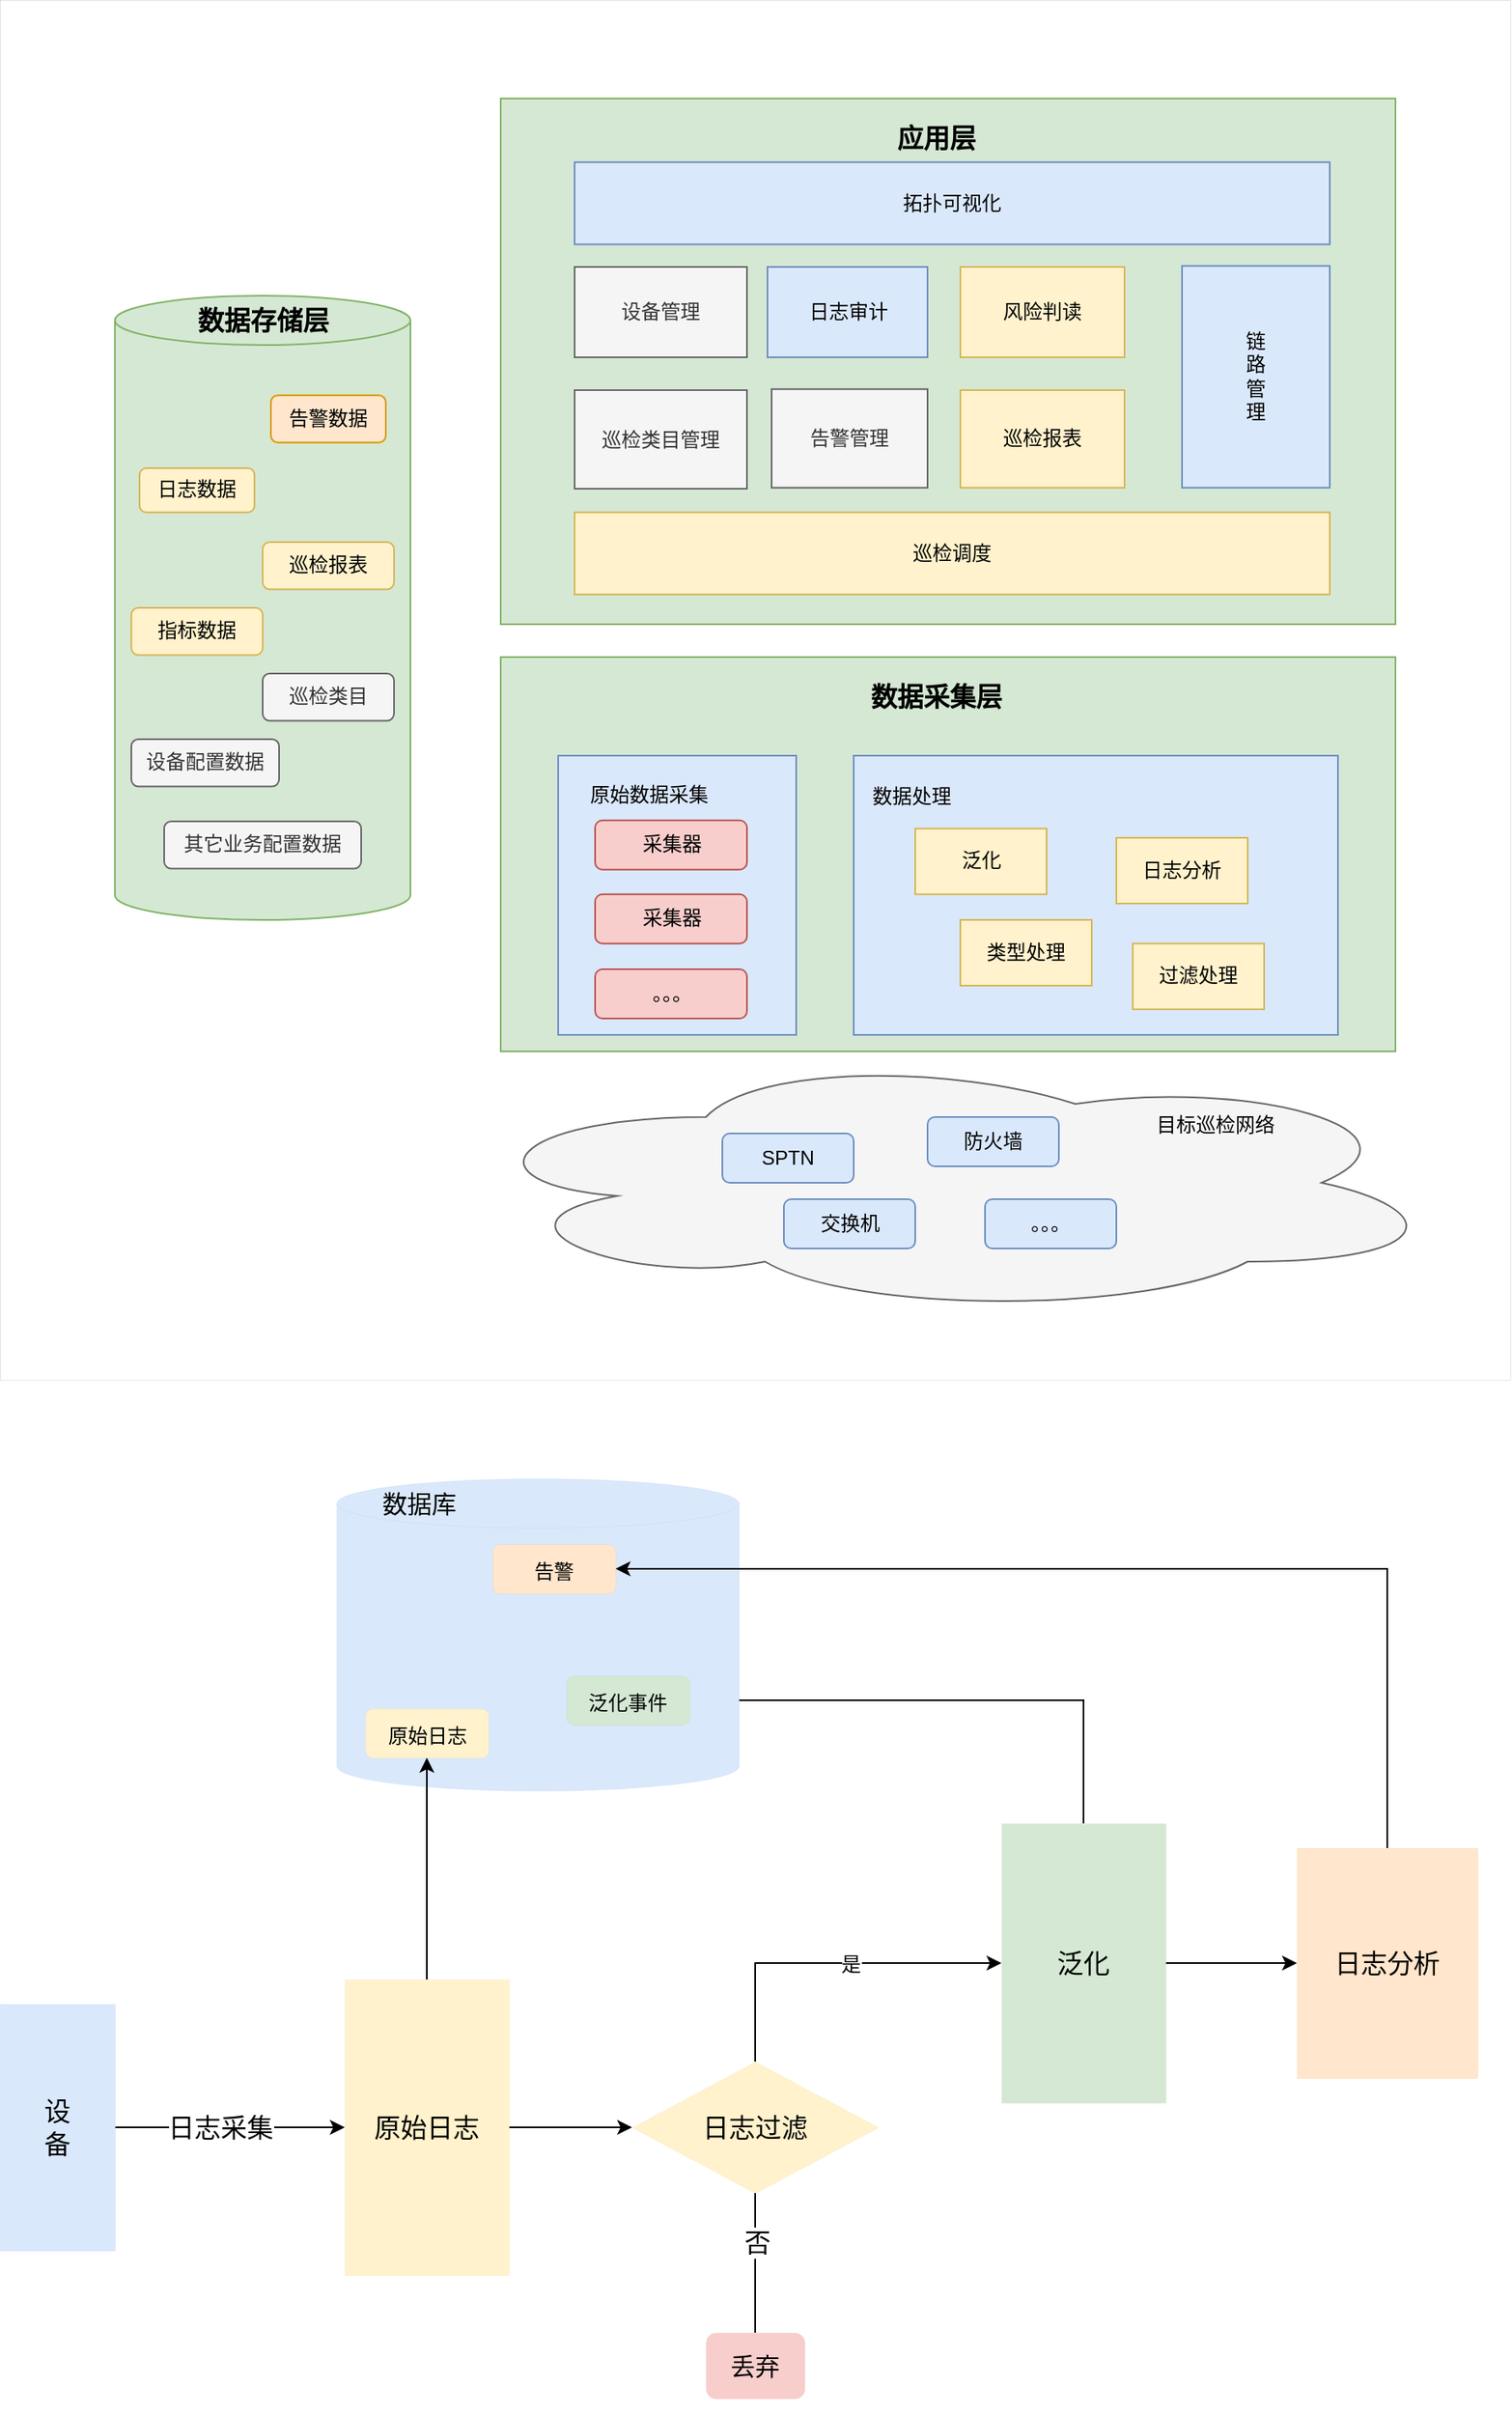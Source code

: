 <mxfile version="20.8.4" type="github">
  <diagram id="FgCj_uXeGNutK1qYKC8v" name="第 1 页">
    <mxGraphModel dx="1302" dy="1015" grid="1" gridSize="10" guides="1" tooltips="1" connect="1" arrows="1" fold="1" page="1" pageScale="1" pageWidth="2339" pageHeight="3300" math="0" shadow="0">
      <root>
        <mxCell id="0" />
        <mxCell id="1" parent="0" />
        <mxCell id="osZccBi19bVnwv8WXmqW-88" value="" style="rounded=0;whiteSpace=wrap;html=1;strokeWidth=0;fontSize=16;" vertex="1" parent="1">
          <mxGeometry x="30" y="160" width="920" height="840" as="geometry" />
        </mxCell>
        <mxCell id="osZccBi19bVnwv8WXmqW-2" value="" style="rounded=0;whiteSpace=wrap;html=1;fillColor=#d5e8d4;strokeColor=#82b366;" vertex="1" parent="1">
          <mxGeometry x="335" y="560" width="545" height="240" as="geometry" />
        </mxCell>
        <mxCell id="osZccBi19bVnwv8WXmqW-37" value="" style="shape=cylinder3;whiteSpace=wrap;html=1;boundedLbl=1;backgroundOutline=1;size=15;fillColor=#d5e8d4;strokeColor=#82b366;" vertex="1" parent="1">
          <mxGeometry x="100" y="340" width="180" height="380" as="geometry" />
        </mxCell>
        <mxCell id="osZccBi19bVnwv8WXmqW-38" value="设备配置数据" style="rounded=1;whiteSpace=wrap;html=1;fillColor=#f5f5f5;fontColor=#333333;strokeColor=#666666;" vertex="1" parent="1">
          <mxGeometry x="110" y="610" width="90" height="28.75" as="geometry" />
        </mxCell>
        <mxCell id="osZccBi19bVnwv8WXmqW-39" value="巡检类目" style="rounded=1;whiteSpace=wrap;html=1;fillColor=#f5f5f5;fontColor=#333333;strokeColor=#666666;" vertex="1" parent="1">
          <mxGeometry x="190" y="570" width="80" height="28.75" as="geometry" />
        </mxCell>
        <mxCell id="osZccBi19bVnwv8WXmqW-40" value="其它业务配置数据" style="rounded=1;whiteSpace=wrap;html=1;fillColor=#f5f5f5;fontColor=#333333;strokeColor=#666666;" vertex="1" parent="1">
          <mxGeometry x="130" y="660" width="120" height="28.75" as="geometry" />
        </mxCell>
        <mxCell id="osZccBi19bVnwv8WXmqW-41" value="日志数据" style="rounded=1;whiteSpace=wrap;html=1;fillColor=#fff2cc;strokeColor=#d6b656;" vertex="1" parent="1">
          <mxGeometry x="115" y="445.0" width="70" height="26.88" as="geometry" />
        </mxCell>
        <mxCell id="osZccBi19bVnwv8WXmqW-42" value="告警数据" style="rounded=1;whiteSpace=wrap;html=1;fillColor=#ffe6cc;strokeColor=#d79b00;" vertex="1" parent="1">
          <mxGeometry x="195" y="400.63" width="70" height="28.75" as="geometry" />
        </mxCell>
        <mxCell id="osZccBi19bVnwv8WXmqW-43" value="巡检报表" style="rounded=1;whiteSpace=wrap;html=1;fillColor=#fff2cc;strokeColor=#d6b656;" vertex="1" parent="1">
          <mxGeometry x="190" y="490" width="80" height="28.75" as="geometry" />
        </mxCell>
        <mxCell id="osZccBi19bVnwv8WXmqW-44" value="指标数据" style="rounded=1;whiteSpace=wrap;html=1;fillColor=#fff2cc;strokeColor=#d6b656;" vertex="1" parent="1">
          <mxGeometry x="110" y="530" width="80" height="28.75" as="geometry" />
        </mxCell>
        <mxCell id="osZccBi19bVnwv8WXmqW-52" value="" style="rounded=0;whiteSpace=wrap;html=1;fillColor=#dae8fc;strokeColor=#6c8ebf;" vertex="1" parent="1">
          <mxGeometry x="550" y="620" width="295" height="170" as="geometry" />
        </mxCell>
        <mxCell id="osZccBi19bVnwv8WXmqW-53" value="泛化" style="rounded=0;whiteSpace=wrap;html=1;fillColor=#fff2cc;strokeColor=#d6b656;" vertex="1" parent="1">
          <mxGeometry x="587.5" y="664.38" width="80" height="40" as="geometry" />
        </mxCell>
        <mxCell id="osZccBi19bVnwv8WXmqW-54" value="日志分析" style="rounded=0;whiteSpace=wrap;html=1;fillColor=#fff2cc;strokeColor=#d6b656;" vertex="1" parent="1">
          <mxGeometry x="710" y="670" width="80" height="40" as="geometry" />
        </mxCell>
        <mxCell id="osZccBi19bVnwv8WXmqW-55" value="类型处理" style="rounded=0;whiteSpace=wrap;html=1;fillColor=#fff2cc;strokeColor=#d6b656;" vertex="1" parent="1">
          <mxGeometry x="615" y="720" width="80" height="40" as="geometry" />
        </mxCell>
        <mxCell id="osZccBi19bVnwv8WXmqW-58" value="" style="rounded=0;whiteSpace=wrap;html=1;fillColor=#dae8fc;strokeColor=#6c8ebf;" vertex="1" parent="1">
          <mxGeometry x="370" y="620" width="145" height="170" as="geometry" />
        </mxCell>
        <mxCell id="osZccBi19bVnwv8WXmqW-60" value="数据处理" style="text;html=1;align=center;verticalAlign=middle;resizable=0;points=[];autosize=1;strokeColor=none;fillColor=none;" vertex="1" parent="1">
          <mxGeometry x="550" y="630" width="70" height="30" as="geometry" />
        </mxCell>
        <mxCell id="osZccBi19bVnwv8WXmqW-61" value="" style="rounded=0;whiteSpace=wrap;html=1;fillColor=#d5e8d4;strokeColor=#82b366;" vertex="1" parent="1">
          <mxGeometry x="335" y="220" width="545" height="320" as="geometry" />
        </mxCell>
        <mxCell id="osZccBi19bVnwv8WXmqW-62" value="设备管理" style="rounded=0;whiteSpace=wrap;html=1;fillColor=#f5f5f5;fontColor=#333333;strokeColor=#666666;" vertex="1" parent="1">
          <mxGeometry x="380" y="322.5" width="105" height="55" as="geometry" />
        </mxCell>
        <mxCell id="osZccBi19bVnwv8WXmqW-63" value="巡检类目管理" style="rounded=0;whiteSpace=wrap;html=1;fillColor=#f5f5f5;fontColor=#333333;strokeColor=#666666;" vertex="1" parent="1">
          <mxGeometry x="380" y="397.5" width="105" height="60" as="geometry" />
        </mxCell>
        <mxCell id="osZccBi19bVnwv8WXmqW-64" value="日志审计" style="rounded=0;whiteSpace=wrap;html=1;fillColor=#dae8fc;strokeColor=#6c8ebf;" vertex="1" parent="1">
          <mxGeometry x="497.5" y="322.5" width="97.5" height="55" as="geometry" />
        </mxCell>
        <mxCell id="osZccBi19bVnwv8WXmqW-65" value="告警管理" style="rounded=0;whiteSpace=wrap;html=1;fillColor=#f5f5f5;fontColor=#333333;strokeColor=#666666;" vertex="1" parent="1">
          <mxGeometry x="500" y="396.88" width="95" height="60" as="geometry" />
        </mxCell>
        <mxCell id="osZccBi19bVnwv8WXmqW-66" value="链&lt;br&gt;路&lt;br&gt;管&lt;br&gt;理" style="rounded=0;whiteSpace=wrap;html=1;fillColor=#dae8fc;strokeColor=#6c8ebf;" vertex="1" parent="1">
          <mxGeometry x="750" y="321.88" width="90" height="135" as="geometry" />
        </mxCell>
        <mxCell id="osZccBi19bVnwv8WXmqW-67" value="巡检报表" style="rounded=0;whiteSpace=wrap;html=1;fillColor=#fff2cc;strokeColor=#d6b656;" vertex="1" parent="1">
          <mxGeometry x="615" y="397.5" width="100" height="59.38" as="geometry" />
        </mxCell>
        <mxCell id="osZccBi19bVnwv8WXmqW-68" value="风险判读" style="rounded=0;whiteSpace=wrap;html=1;fillColor=#fff2cc;strokeColor=#d6b656;" vertex="1" parent="1">
          <mxGeometry x="615" y="322.5" width="100" height="55" as="geometry" />
        </mxCell>
        <mxCell id="osZccBi19bVnwv8WXmqW-69" value="拓扑可视化" style="rounded=0;whiteSpace=wrap;html=1;fillColor=#dae8fc;strokeColor=#6c8ebf;" vertex="1" parent="1">
          <mxGeometry x="380" y="258.75" width="460" height="50" as="geometry" />
        </mxCell>
        <mxCell id="osZccBi19bVnwv8WXmqW-70" value="" style="ellipse;shape=cloud;whiteSpace=wrap;html=1;fillColor=#f5f5f5;fontColor=#333333;strokeColor=#666666;" vertex="1" parent="1">
          <mxGeometry x="310" y="800" width="600" height="160" as="geometry" />
        </mxCell>
        <mxCell id="osZccBi19bVnwv8WXmqW-71" value="目标巡检网络" style="text;html=1;align=center;verticalAlign=middle;resizable=0;points=[];autosize=1;strokeColor=none;fillColor=none;" vertex="1" parent="1">
          <mxGeometry x="720" y="830" width="100" height="30" as="geometry" />
        </mxCell>
        <mxCell id="osZccBi19bVnwv8WXmqW-72" value="SPTN" style="rounded=1;whiteSpace=wrap;html=1;fillColor=#dae8fc;strokeColor=#6c8ebf;" vertex="1" parent="1">
          <mxGeometry x="470" y="850" width="80" height="30" as="geometry" />
        </mxCell>
        <mxCell id="osZccBi19bVnwv8WXmqW-73" value="交换机" style="rounded=1;whiteSpace=wrap;html=1;fillColor=#dae8fc;strokeColor=#6c8ebf;" vertex="1" parent="1">
          <mxGeometry x="507.5" y="890" width="80" height="30" as="geometry" />
        </mxCell>
        <mxCell id="osZccBi19bVnwv8WXmqW-74" value="防火墙" style="rounded=1;whiteSpace=wrap;html=1;fillColor=#dae8fc;strokeColor=#6c8ebf;" vertex="1" parent="1">
          <mxGeometry x="595" y="840" width="80" height="30" as="geometry" />
        </mxCell>
        <mxCell id="osZccBi19bVnwv8WXmqW-75" value="。。。" style="rounded=1;whiteSpace=wrap;html=1;fillColor=#dae8fc;strokeColor=#6c8ebf;" vertex="1" parent="1">
          <mxGeometry x="630" y="890" width="80" height="30" as="geometry" />
        </mxCell>
        <mxCell id="osZccBi19bVnwv8WXmqW-79" value="巡检调度" style="rounded=0;whiteSpace=wrap;html=1;fillColor=#fff2cc;strokeColor=#d6b656;" vertex="1" parent="1">
          <mxGeometry x="380" y="471.88" width="460" height="50" as="geometry" />
        </mxCell>
        <mxCell id="osZccBi19bVnwv8WXmqW-80" value="&lt;b&gt;&lt;font style=&quot;font-size: 16px;&quot;&gt;应用层&lt;/font&gt;&lt;/b&gt;" style="text;html=1;align=center;verticalAlign=middle;resizable=0;points=[];autosize=1;strokeColor=none;fillColor=none;" vertex="1" parent="1">
          <mxGeometry x="565" y="228.75" width="70" height="30" as="geometry" />
        </mxCell>
        <mxCell id="osZccBi19bVnwv8WXmqW-81" value="。。。" style="rounded=1;whiteSpace=wrap;html=1;fillColor=#f8cecc;strokeColor=#b85450;" vertex="1" parent="1">
          <mxGeometry x="392.5" y="750" width="92.5" height="30" as="geometry" />
        </mxCell>
        <mxCell id="osZccBi19bVnwv8WXmqW-82" value="采集器" style="rounded=1;whiteSpace=wrap;html=1;fillColor=#f8cecc;strokeColor=#b85450;" vertex="1" parent="1">
          <mxGeometry x="392.5" y="659.38" width="92.5" height="30" as="geometry" />
        </mxCell>
        <mxCell id="osZccBi19bVnwv8WXmqW-83" value="采集器" style="rounded=1;whiteSpace=wrap;html=1;fillColor=#f8cecc;strokeColor=#b85450;" vertex="1" parent="1">
          <mxGeometry x="392.5" y="704.38" width="92.5" height="30" as="geometry" />
        </mxCell>
        <mxCell id="osZccBi19bVnwv8WXmqW-84" value="原始数据采集" style="text;html=1;align=center;verticalAlign=middle;resizable=0;points=[];autosize=1;strokeColor=none;fillColor=none;" vertex="1" parent="1">
          <mxGeometry x="375" y="629.38" width="100" height="30" as="geometry" />
        </mxCell>
        <mxCell id="osZccBi19bVnwv8WXmqW-85" value="过滤处理" style="rounded=0;whiteSpace=wrap;html=1;fillColor=#fff2cc;strokeColor=#d6b656;" vertex="1" parent="1">
          <mxGeometry x="720" y="734.38" width="80" height="40" as="geometry" />
        </mxCell>
        <mxCell id="osZccBi19bVnwv8WXmqW-86" value="&lt;b&gt;&lt;font style=&quot;font-size: 16px;&quot;&gt;数据采集层&lt;/font&gt;&lt;/b&gt;" style="text;html=1;align=center;verticalAlign=middle;resizable=0;points=[];autosize=1;strokeColor=none;fillColor=none;" vertex="1" parent="1">
          <mxGeometry x="550" y="569.38" width="100" height="30" as="geometry" />
        </mxCell>
        <mxCell id="osZccBi19bVnwv8WXmqW-87" value="&lt;b&gt;&lt;font style=&quot;font-size: 16px;&quot;&gt;数据存储层&lt;/font&gt;&lt;/b&gt;" style="text;html=1;align=center;verticalAlign=middle;resizable=0;points=[];autosize=1;strokeColor=none;fillColor=none;strokeWidth=0;" vertex="1" parent="1">
          <mxGeometry x="140" y="340" width="100" height="30" as="geometry" />
        </mxCell>
        <mxCell id="osZccBi19bVnwv8WXmqW-103" style="edgeStyle=orthogonalEdgeStyle;rounded=0;orthogonalLoop=1;jettySize=auto;html=1;fontSize=16;" edge="1" parent="1" source="osZccBi19bVnwv8WXmqW-90" target="osZccBi19bVnwv8WXmqW-93">
          <mxGeometry relative="1" as="geometry" />
        </mxCell>
        <mxCell id="osZccBi19bVnwv8WXmqW-90" value="原始日志" style="rounded=0;whiteSpace=wrap;html=1;strokeWidth=0;fontSize=16;fillColor=#fff2cc;strokeColor=#d6b656;" vertex="1" parent="1">
          <mxGeometry x="240" y="1365" width="100" height="180" as="geometry" />
        </mxCell>
        <mxCell id="osZccBi19bVnwv8WXmqW-111" style="edgeStyle=orthogonalEdgeStyle;rounded=0;orthogonalLoop=1;jettySize=auto;html=1;entryX=0;entryY=0.5;entryDx=0;entryDy=0;fontSize=16;" edge="1" parent="1" source="osZccBi19bVnwv8WXmqW-91" target="osZccBi19bVnwv8WXmqW-90">
          <mxGeometry relative="1" as="geometry" />
        </mxCell>
        <mxCell id="osZccBi19bVnwv8WXmqW-112" value="日志采集" style="edgeLabel;html=1;align=center;verticalAlign=middle;resizable=0;points=[];fontSize=16;" vertex="1" connectable="0" parent="osZccBi19bVnwv8WXmqW-111">
          <mxGeometry x="-0.267" relative="1" as="geometry">
            <mxPoint x="12" as="offset" />
          </mxGeometry>
        </mxCell>
        <mxCell id="osZccBi19bVnwv8WXmqW-91" value="设&lt;br&gt;备" style="rounded=0;whiteSpace=wrap;html=1;strokeWidth=0;fontSize=16;fillColor=#dae8fc;strokeColor=#6c8ebf;" vertex="1" parent="1">
          <mxGeometry x="30" y="1380" width="70" height="150" as="geometry" />
        </mxCell>
        <mxCell id="osZccBi19bVnwv8WXmqW-129" style="edgeStyle=orthogonalEdgeStyle;rounded=0;orthogonalLoop=1;jettySize=auto;html=1;fontSize=12;" edge="1" parent="1" source="osZccBi19bVnwv8WXmqW-92" target="osZccBi19bVnwv8WXmqW-102">
          <mxGeometry relative="1" as="geometry" />
        </mxCell>
        <mxCell id="osZccBi19bVnwv8WXmqW-135" style="edgeStyle=orthogonalEdgeStyle;rounded=0;orthogonalLoop=1;jettySize=auto;html=1;entryX=1;entryY=0.5;entryDx=0;entryDy=0;fontSize=12;" edge="1" parent="1" source="osZccBi19bVnwv8WXmqW-92" target="osZccBi19bVnwv8WXmqW-128">
          <mxGeometry relative="1" as="geometry">
            <Array as="points">
              <mxPoint x="690" y="1195" />
            </Array>
          </mxGeometry>
        </mxCell>
        <mxCell id="osZccBi19bVnwv8WXmqW-92" value="泛化" style="rounded=0;whiteSpace=wrap;html=1;strokeWidth=0;fontSize=16;fillColor=#d5e8d4;strokeColor=#82b366;" vertex="1" parent="1">
          <mxGeometry x="640" y="1270" width="100" height="170" as="geometry" />
        </mxCell>
        <mxCell id="osZccBi19bVnwv8WXmqW-109" style="edgeStyle=orthogonalEdgeStyle;rounded=0;orthogonalLoop=1;jettySize=auto;html=1;exitX=0.5;exitY=1;exitDx=0;exitDy=0;fontSize=16;startArrow=none;" edge="1" parent="1" source="osZccBi19bVnwv8WXmqW-119">
          <mxGeometry relative="1" as="geometry">
            <mxPoint x="490" y="1600" as="targetPoint" />
          </mxGeometry>
        </mxCell>
        <mxCell id="osZccBi19bVnwv8WXmqW-123" style="edgeStyle=orthogonalEdgeStyle;rounded=0;orthogonalLoop=1;jettySize=auto;html=1;entryX=0;entryY=0.5;entryDx=0;entryDy=0;fontSize=15;" edge="1" parent="1" source="osZccBi19bVnwv8WXmqW-93" target="osZccBi19bVnwv8WXmqW-92">
          <mxGeometry relative="1" as="geometry">
            <Array as="points">
              <mxPoint x="490" y="1355" />
            </Array>
          </mxGeometry>
        </mxCell>
        <mxCell id="osZccBi19bVnwv8WXmqW-136" value="是" style="edgeLabel;html=1;align=center;verticalAlign=middle;resizable=0;points=[];fontSize=12;" vertex="1" connectable="0" parent="osZccBi19bVnwv8WXmqW-123">
          <mxGeometry x="0.121" y="-1" relative="1" as="geometry">
            <mxPoint as="offset" />
          </mxGeometry>
        </mxCell>
        <mxCell id="osZccBi19bVnwv8WXmqW-93" value="日志过滤" style="rhombus;whiteSpace=wrap;html=1;strokeWidth=0;fontSize=16;fillColor=#fff2cc;strokeColor=#d6b656;" vertex="1" parent="1">
          <mxGeometry x="415" y="1415" width="150" height="80" as="geometry" />
        </mxCell>
        <mxCell id="osZccBi19bVnwv8WXmqW-102" value="日志分析" style="rounded=0;whiteSpace=wrap;html=1;strokeWidth=0;fontSize=16;fillColor=#ffe6cc;strokeColor=#d79b00;" vertex="1" parent="1">
          <mxGeometry x="820" y="1285" width="110" height="140" as="geometry" />
        </mxCell>
        <mxCell id="osZccBi19bVnwv8WXmqW-113" value="" style="shape=cylinder3;whiteSpace=wrap;html=1;boundedLbl=1;backgroundOutline=1;size=15;strokeWidth=0;fontSize=15;fillColor=#dae8fc;strokeColor=#6c8ebf;" vertex="1" parent="1">
          <mxGeometry x="235" y="1060" width="245" height="190" as="geometry" />
        </mxCell>
        <mxCell id="osZccBi19bVnwv8WXmqW-120" value="" style="edgeStyle=orthogonalEdgeStyle;rounded=0;orthogonalLoop=1;jettySize=auto;html=1;exitX=0.5;exitY=1;exitDx=0;exitDy=0;fontSize=16;endArrow=none;" edge="1" parent="1" source="osZccBi19bVnwv8WXmqW-93" target="osZccBi19bVnwv8WXmqW-119">
          <mxGeometry relative="1" as="geometry">
            <mxPoint x="490" y="1495" as="sourcePoint" />
            <mxPoint x="490" y="1600" as="targetPoint" />
          </mxGeometry>
        </mxCell>
        <mxCell id="osZccBi19bVnwv8WXmqW-121" value="否" style="edgeLabel;html=1;align=center;verticalAlign=middle;resizable=0;points=[];fontSize=16;" vertex="1" connectable="0" parent="osZccBi19bVnwv8WXmqW-120">
          <mxGeometry x="-0.295" y="1" relative="1" as="geometry">
            <mxPoint as="offset" />
          </mxGeometry>
        </mxCell>
        <mxCell id="osZccBi19bVnwv8WXmqW-119" value="丢弃" style="rounded=1;whiteSpace=wrap;html=1;strokeWidth=0;fontSize=15;fillColor=#f8cecc;strokeColor=#b85450;" vertex="1" parent="1">
          <mxGeometry x="460" y="1580" width="60" height="40" as="geometry" />
        </mxCell>
        <mxCell id="osZccBi19bVnwv8WXmqW-125" value="数据库" style="text;html=1;align=center;verticalAlign=middle;resizable=0;points=[];autosize=1;strokeColor=none;fillColor=none;fontSize=15;" vertex="1" parent="1">
          <mxGeometry x="250" y="1060" width="70" height="30" as="geometry" />
        </mxCell>
        <mxCell id="osZccBi19bVnwv8WXmqW-126" value="&lt;font style=&quot;font-size: 12px;&quot;&gt;原始日志&lt;/font&gt;" style="rounded=1;whiteSpace=wrap;html=1;strokeWidth=0;fontSize=15;fillColor=#fff2cc;strokeColor=#d6b656;" vertex="1" parent="1">
          <mxGeometry x="252.5" y="1200" width="75" height="30" as="geometry" />
        </mxCell>
        <mxCell id="osZccBi19bVnwv8WXmqW-128" value="&lt;span style=&quot;font-size: 12px;&quot;&gt;泛化事件&lt;/span&gt;" style="rounded=1;whiteSpace=wrap;html=1;strokeWidth=0;fontSize=15;fillColor=#d5e8d4;strokeColor=#82b366;" vertex="1" parent="1">
          <mxGeometry x="375" y="1180" width="75" height="30" as="geometry" />
        </mxCell>
        <mxCell id="osZccBi19bVnwv8WXmqW-132" value="&lt;span style=&quot;font-size: 12px;&quot;&gt;告警&lt;/span&gt;" style="rounded=1;whiteSpace=wrap;html=1;strokeWidth=0;fontSize=15;fillColor=#ffe6cc;strokeColor=#d79b00;" vertex="1" parent="1">
          <mxGeometry x="330" y="1100" width="75" height="30" as="geometry" />
        </mxCell>
        <mxCell id="osZccBi19bVnwv8WXmqW-133" style="edgeStyle=orthogonalEdgeStyle;rounded=0;orthogonalLoop=1;jettySize=auto;html=1;entryX=1;entryY=0.5;entryDx=0;entryDy=0;fontSize=12;" edge="1" parent="1" source="osZccBi19bVnwv8WXmqW-102" target="osZccBi19bVnwv8WXmqW-132">
          <mxGeometry relative="1" as="geometry">
            <Array as="points">
              <mxPoint x="875" y="1115" />
            </Array>
          </mxGeometry>
        </mxCell>
        <mxCell id="osZccBi19bVnwv8WXmqW-134" style="edgeStyle=orthogonalEdgeStyle;rounded=0;orthogonalLoop=1;jettySize=auto;html=1;fontSize=12;" edge="1" parent="1" source="osZccBi19bVnwv8WXmqW-90" target="osZccBi19bVnwv8WXmqW-126">
          <mxGeometry relative="1" as="geometry" />
        </mxCell>
      </root>
    </mxGraphModel>
  </diagram>
</mxfile>
